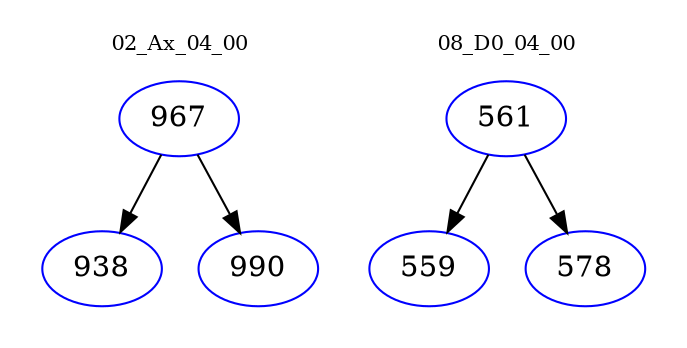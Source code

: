 digraph{
subgraph cluster_0 {
color = white
label = "02_Ax_04_00";
fontsize=10;
T0_967 [label="967", color="blue"]
T0_967 -> T0_938 [color="black"]
T0_938 [label="938", color="blue"]
T0_967 -> T0_990 [color="black"]
T0_990 [label="990", color="blue"]
}
subgraph cluster_1 {
color = white
label = "08_D0_04_00";
fontsize=10;
T1_561 [label="561", color="blue"]
T1_561 -> T1_559 [color="black"]
T1_559 [label="559", color="blue"]
T1_561 -> T1_578 [color="black"]
T1_578 [label="578", color="blue"]
}
}
